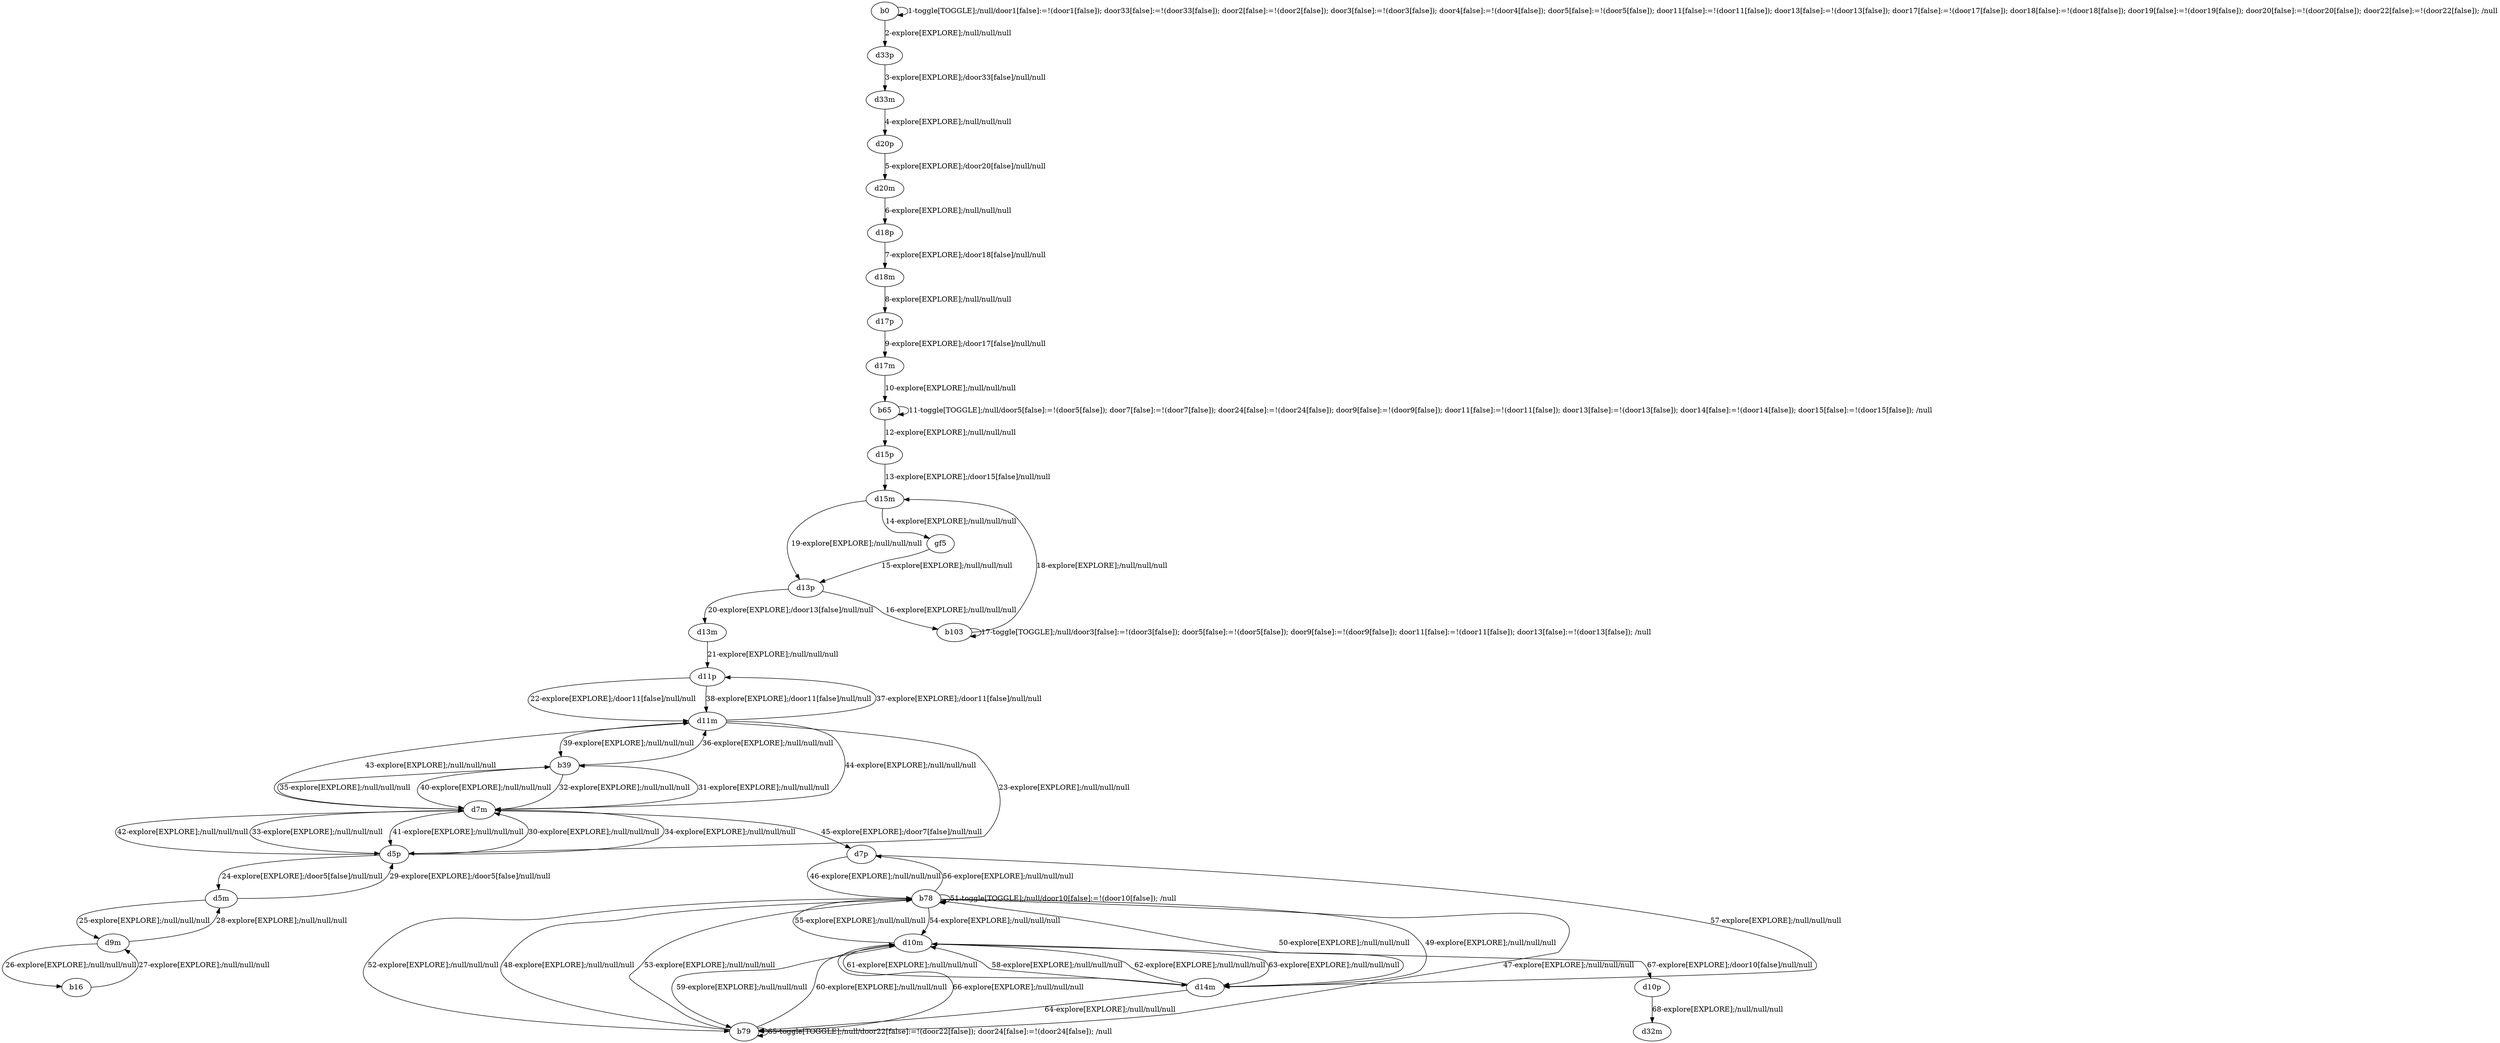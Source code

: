 # Total number of goals covered by this test: 4
# d5m --> d9m
# b16 --> d9m
# d9m --> d5m
# d9m --> b16

digraph g {
"b0" -> "b0" [label = "1-toggle[TOGGLE];/null/door1[false]:=!(door1[false]); door33[false]:=!(door33[false]); door2[false]:=!(door2[false]); door3[false]:=!(door3[false]); door4[false]:=!(door4[false]); door5[false]:=!(door5[false]); door11[false]:=!(door11[false]); door13[false]:=!(door13[false]); door17[false]:=!(door17[false]); door18[false]:=!(door18[false]); door19[false]:=!(door19[false]); door20[false]:=!(door20[false]); door22[false]:=!(door22[false]); /null"];
"b0" -> "d33p" [label = "2-explore[EXPLORE];/null/null/null"];
"d33p" -> "d33m" [label = "3-explore[EXPLORE];/door33[false]/null/null"];
"d33m" -> "d20p" [label = "4-explore[EXPLORE];/null/null/null"];
"d20p" -> "d20m" [label = "5-explore[EXPLORE];/door20[false]/null/null"];
"d20m" -> "d18p" [label = "6-explore[EXPLORE];/null/null/null"];
"d18p" -> "d18m" [label = "7-explore[EXPLORE];/door18[false]/null/null"];
"d18m" -> "d17p" [label = "8-explore[EXPLORE];/null/null/null"];
"d17p" -> "d17m" [label = "9-explore[EXPLORE];/door17[false]/null/null"];
"d17m" -> "b65" [label = "10-explore[EXPLORE];/null/null/null"];
"b65" -> "b65" [label = "11-toggle[TOGGLE];/null/door5[false]:=!(door5[false]); door7[false]:=!(door7[false]); door24[false]:=!(door24[false]); door9[false]:=!(door9[false]); door11[false]:=!(door11[false]); door13[false]:=!(door13[false]); door14[false]:=!(door14[false]); door15[false]:=!(door15[false]); /null"];
"b65" -> "d15p" [label = "12-explore[EXPLORE];/null/null/null"];
"d15p" -> "d15m" [label = "13-explore[EXPLORE];/door15[false]/null/null"];
"d15m" -> "gf5" [label = "14-explore[EXPLORE];/null/null/null"];
"gf5" -> "d13p" [label = "15-explore[EXPLORE];/null/null/null"];
"d13p" -> "b103" [label = "16-explore[EXPLORE];/null/null/null"];
"b103" -> "b103" [label = "17-toggle[TOGGLE];/null/door3[false]:=!(door3[false]); door5[false]:=!(door5[false]); door9[false]:=!(door9[false]); door11[false]:=!(door11[false]); door13[false]:=!(door13[false]); /null"];
"b103" -> "d15m" [label = "18-explore[EXPLORE];/null/null/null"];
"d15m" -> "d13p" [label = "19-explore[EXPLORE];/null/null/null"];
"d13p" -> "d13m" [label = "20-explore[EXPLORE];/door13[false]/null/null"];
"d13m" -> "d11p" [label = "21-explore[EXPLORE];/null/null/null"];
"d11p" -> "d11m" [label = "22-explore[EXPLORE];/door11[false]/null/null"];
"d11m" -> "d5p" [label = "23-explore[EXPLORE];/null/null/null"];
"d5p" -> "d5m" [label = "24-explore[EXPLORE];/door5[false]/null/null"];
"d5m" -> "d9m" [label = "25-explore[EXPLORE];/null/null/null"];
"d9m" -> "b16" [label = "26-explore[EXPLORE];/null/null/null"];
"b16" -> "d9m" [label = "27-explore[EXPLORE];/null/null/null"];
"d9m" -> "d5m" [label = "28-explore[EXPLORE];/null/null/null"];
"d5m" -> "d5p" [label = "29-explore[EXPLORE];/door5[false]/null/null"];
"d5p" -> "d7m" [label = "30-explore[EXPLORE];/null/null/null"];
"d7m" -> "b39" [label = "31-explore[EXPLORE];/null/null/null"];
"b39" -> "d7m" [label = "32-explore[EXPLORE];/null/null/null"];
"d7m" -> "d5p" [label = "33-explore[EXPLORE];/null/null/null"];
"d5p" -> "d7m" [label = "34-explore[EXPLORE];/null/null/null"];
"d7m" -> "b39" [label = "35-explore[EXPLORE];/null/null/null"];
"b39" -> "d11m" [label = "36-explore[EXPLORE];/null/null/null"];
"d11m" -> "d11p" [label = "37-explore[EXPLORE];/door11[false]/null/null"];
"d11p" -> "d11m" [label = "38-explore[EXPLORE];/door11[false]/null/null"];
"d11m" -> "b39" [label = "39-explore[EXPLORE];/null/null/null"];
"b39" -> "d7m" [label = "40-explore[EXPLORE];/null/null/null"];
"d7m" -> "d5p" [label = "41-explore[EXPLORE];/null/null/null"];
"d5p" -> "d7m" [label = "42-explore[EXPLORE];/null/null/null"];
"d7m" -> "d11m" [label = "43-explore[EXPLORE];/null/null/null"];
"d11m" -> "d7m" [label = "44-explore[EXPLORE];/null/null/null"];
"d7m" -> "d7p" [label = "45-explore[EXPLORE];/door7[false]/null/null"];
"d7p" -> "b78" [label = "46-explore[EXPLORE];/null/null/null"];
"b78" -> "b79" [label = "47-explore[EXPLORE];/null/null/null"];
"b79" -> "b78" [label = "48-explore[EXPLORE];/null/null/null"];
"b78" -> "d14m" [label = "49-explore[EXPLORE];/null/null/null"];
"d14m" -> "b78" [label = "50-explore[EXPLORE];/null/null/null"];
"b78" -> "b78" [label = "51-toggle[TOGGLE];/null/door10[false]:=!(door10[false]); /null"];
"b78" -> "b79" [label = "52-explore[EXPLORE];/null/null/null"];
"b79" -> "b78" [label = "53-explore[EXPLORE];/null/null/null"];
"b78" -> "d10m" [label = "54-explore[EXPLORE];/null/null/null"];
"d10m" -> "b78" [label = "55-explore[EXPLORE];/null/null/null"];
"b78" -> "d7p" [label = "56-explore[EXPLORE];/null/null/null"];
"d7p" -> "d14m" [label = "57-explore[EXPLORE];/null/null/null"];
"d14m" -> "d10m" [label = "58-explore[EXPLORE];/null/null/null"];
"d10m" -> "b79" [label = "59-explore[EXPLORE];/null/null/null"];
"b79" -> "d10m" [label = "60-explore[EXPLORE];/null/null/null"];
"d10m" -> "d14m" [label = "61-explore[EXPLORE];/null/null/null"];
"d14m" -> "d10m" [label = "62-explore[EXPLORE];/null/null/null"];
"d10m" -> "d14m" [label = "63-explore[EXPLORE];/null/null/null"];
"d14m" -> "b79" [label = "64-explore[EXPLORE];/null/null/null"];
"b79" -> "b79" [label = "65-toggle[TOGGLE];/null/door22[false]:=!(door22[false]); door24[false]:=!(door24[false]); /null"];
"b79" -> "d10m" [label = "66-explore[EXPLORE];/null/null/null"];
"d10m" -> "d10p" [label = "67-explore[EXPLORE];/door10[false]/null/null"];
"d10p" -> "d32m" [label = "68-explore[EXPLORE];/null/null/null"];
}